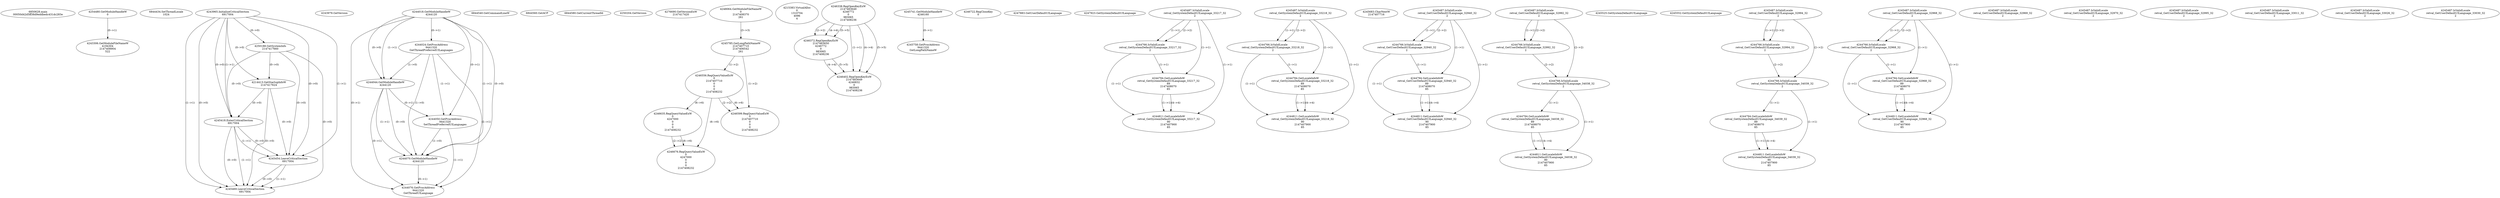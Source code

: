 // Global SCDG with merge call
digraph {
	0 [label="6850628.main
00050d42d5ff38d9eddbedc431dc283e"]
	1 [label="4254480.GetModuleHandleW
0"]
	2 [label="6844434.SetThreadLocale
1024"]
	3 [label="4243965.InitializeCriticalSection
6917004"]
	4 [label="4243979.GetVersion
"]
	5 [label="4244018.GetModuleHandleW
4244120"]
	6 [label="4244024.GetProcAddress
9441320
GetThreadPreferredUILanguages"]
	5 -> 6 [label="(0-->1)"]
	7 [label="4244044.GetModuleHandleW
4244120"]
	5 -> 7 [label="(1-->1)"]
	5 -> 7 [label="(0-->0)"]
	6 -> 7 [label="(1-->0)"]
	8 [label="4244050.GetProcAddress
9441320
SetThreadPreferredUILanguages"]
	5 -> 8 [label="(0-->1)"]
	6 -> 8 [label="(1-->1)"]
	7 -> 8 [label="(0-->1)"]
	9 [label="4244070.GetModuleHandleW
4244120"]
	5 -> 9 [label="(1-->1)"]
	7 -> 9 [label="(1-->1)"]
	5 -> 9 [label="(0-->0)"]
	6 -> 9 [label="(1-->0)"]
	7 -> 9 [label="(0-->0)"]
	8 -> 9 [label="(1-->0)"]
	10 [label="4244076.GetProcAddress
9441320
GetThreadUILanguage"]
	5 -> 10 [label="(0-->1)"]
	6 -> 10 [label="(1-->1)"]
	7 -> 10 [label="(0-->1)"]
	8 -> 10 [label="(1-->1)"]
	9 -> 10 [label="(0-->1)"]
	11 [label="4250188.GetSystemInfo
2147417660"]
	3 -> 11 [label="(0-->0)"]
	12 [label="6844540.GetCommandLineW
"]
	13 [label="4214413.GetStartupInfoW
2147417624"]
	3 -> 13 [label="(0-->0)"]
	11 -> 13 [label="(0-->0)"]
	14 [label="6844560.GetACP
"]
	15 [label="6844580.GetCurrentThreadId
"]
	16 [label="4250204.GetVersion
"]
	17 [label="4276690.GetVersionExW
2147417420"]
	18 [label="4243306.GetModuleFileNameW
4194304
2147408904
522"]
	1 -> 18 [label="(0-->1)"]
	19 [label="4248064.GetModuleFileNameW
0
2147408370
261"]
	20 [label="4215383.VirtualAlloc
0
1310704
4096
4"]
	21 [label="4246338.RegOpenKeyExW
2147483649
4246772
0
983065
2147408236"]
	22 [label="4246372.RegOpenKeyExW
2147483650
4246772
0
983065
2147408236"]
	21 -> 22 [label="(2-->2)"]
	21 -> 22 [label="(4-->4)"]
	21 -> 22 [label="(5-->5)"]
	23 [label="4245741.GetModuleHandleW
4246160"]
	24 [label="4245758.GetProcAddress
9441320
GetLongPathNameW"]
	23 -> 24 [label="(0-->1)"]
	25 [label="4245785.GetLongPathNameW
2147407710
2147406542
261"]
	19 -> 25 [label="(3-->3)"]
	26 [label="4246556.RegQueryValueExW
0
2147407710
0
0
0
2147408232"]
	25 -> 26 [label="(1-->2)"]
	27 [label="4246635.RegQueryValueExW
0
4247000
0
0
0
2147408232"]
	26 -> 27 [label="(6-->6)"]
	28 [label="4246676.RegQueryValueExW
0
4247000
0
0
0
2147408232"]
	27 -> 28 [label="(2-->2)"]
	26 -> 28 [label="(6-->6)"]
	27 -> 28 [label="(6-->6)"]
	29 [label="4246722.RegCloseKey
0"]
	30 [label="4247883.GetUserDefaultUILanguage
"]
	31 [label="4245418.EnterCriticalSection
6917004"]
	3 -> 31 [label="(1-->1)"]
	3 -> 31 [label="(0-->0)"]
	11 -> 31 [label="(0-->0)"]
	13 -> 31 [label="(0-->0)"]
	32 [label="4245454.LeaveCriticalSection
6917004"]
	3 -> 32 [label="(1-->1)"]
	31 -> 32 [label="(1-->1)"]
	3 -> 32 [label="(0-->0)"]
	11 -> 32 [label="(0-->0)"]
	13 -> 32 [label="(0-->0)"]
	31 -> 32 [label="(0-->0)"]
	33 [label="4247923.GetSystemDefaultUILanguage
"]
	34 [label="4245469.LeaveCriticalSection
6917004"]
	3 -> 34 [label="(1-->1)"]
	31 -> 34 [label="(1-->1)"]
	32 -> 34 [label="(1-->1)"]
	3 -> 34 [label="(0-->0)"]
	11 -> 34 [label="(0-->0)"]
	13 -> 34 [label="(0-->0)"]
	31 -> 34 [label="(0-->0)"]
	32 -> 34 [label="(0-->0)"]
	35 [label="4245487.IsValidLocale
retval_GetSystemDefaultUILanguage_33217_32
2"]
	36 [label="4244766.IsValidLocale
retval_GetSystemDefaultUILanguage_33217_32
2"]
	35 -> 36 [label="(1-->1)"]
	35 -> 36 [label="(2-->2)"]
	37 [label="4244794.GetLocaleInfoW
retval_GetSystemDefaultUILanguage_33217_32
89
2147408070
85"]
	35 -> 37 [label="(1-->1)"]
	36 -> 37 [label="(1-->1)"]
	38 [label="4244811.GetLocaleInfoW
retval_GetSystemDefaultUILanguage_33217_32
90
2147407900
85"]
	35 -> 38 [label="(1-->1)"]
	36 -> 38 [label="(1-->1)"]
	37 -> 38 [label="(1-->1)"]
	37 -> 38 [label="(4-->4)"]
	39 [label="4246402.RegOpenKeyExW
2147483649
4246832
0
983065
2147408236"]
	21 -> 39 [label="(1-->1)"]
	21 -> 39 [label="(4-->4)"]
	22 -> 39 [label="(4-->4)"]
	21 -> 39 [label="(5-->5)"]
	22 -> 39 [label="(5-->5)"]
	40 [label="4245487.IsValidLocale
retval_GetSystemDefaultUILanguage_33218_32
2"]
	41 [label="4244766.IsValidLocale
retval_GetSystemDefaultUILanguage_33218_32
2"]
	40 -> 41 [label="(1-->1)"]
	40 -> 41 [label="(2-->2)"]
	42 [label="4244794.GetLocaleInfoW
retval_GetSystemDefaultUILanguage_33218_32
89
2147408070
85"]
	40 -> 42 [label="(1-->1)"]
	41 -> 42 [label="(1-->1)"]
	43 [label="4244811.GetLocaleInfoW
retval_GetSystemDefaultUILanguage_33218_32
90
2147407900
85"]
	40 -> 43 [label="(1-->1)"]
	41 -> 43 [label="(1-->1)"]
	42 -> 43 [label="(1-->1)"]
	42 -> 43 [label="(4-->4)"]
	44 [label="4245683.CharNextW
2147407716"]
	45 [label="4246599.RegQueryValueExW
0
2147407710
0
0
0
2147408232"]
	25 -> 45 [label="(1-->2)"]
	26 -> 45 [label="(2-->2)"]
	26 -> 45 [label="(6-->6)"]
	46 [label="4245487.IsValidLocale
retval_GetUserDefaultUILanguage_32940_32
2"]
	47 [label="4244766.IsValidLocale
retval_GetUserDefaultUILanguage_32940_32
2"]
	46 -> 47 [label="(1-->1)"]
	46 -> 47 [label="(2-->2)"]
	48 [label="4244794.GetLocaleInfoW
retval_GetUserDefaultUILanguage_32940_32
89
2147408070
85"]
	46 -> 48 [label="(1-->1)"]
	47 -> 48 [label="(1-->1)"]
	49 [label="4244811.GetLocaleInfoW
retval_GetUserDefaultUILanguage_32940_32
90
2147407900
85"]
	46 -> 49 [label="(1-->1)"]
	47 -> 49 [label="(1-->1)"]
	48 -> 49 [label="(1-->1)"]
	48 -> 49 [label="(4-->4)"]
	50 [label="4245487.IsValidLocale
retval_GetUserDefaultUILanguage_32992_32
2"]
	51 [label="4244766.IsValidLocale
retval_GetUserDefaultUILanguage_32992_32
2"]
	50 -> 51 [label="(1-->1)"]
	50 -> 51 [label="(2-->2)"]
	52 [label="4245525.GetSystemDefaultUILanguage
"]
	53 [label="4245552.GetSystemDefaultUILanguage
"]
	54 [label="4244766.IsValidLocale
retval_GetSystemDefaultUILanguage_34038_32
2"]
	50 -> 54 [label="(2-->2)"]
	51 -> 54 [label="(2-->2)"]
	55 [label="4244794.GetLocaleInfoW
retval_GetSystemDefaultUILanguage_34038_32
89
2147408070
85"]
	54 -> 55 [label="(1-->1)"]
	56 [label="4244811.GetLocaleInfoW
retval_GetSystemDefaultUILanguage_34038_32
90
2147407900
85"]
	54 -> 56 [label="(1-->1)"]
	55 -> 56 [label="(1-->1)"]
	55 -> 56 [label="(4-->4)"]
	57 [label="4245487.IsValidLocale
retval_GetUserDefaultUILanguage_32994_32
2"]
	58 [label="4244766.IsValidLocale
retval_GetUserDefaultUILanguage_32994_32
2"]
	57 -> 58 [label="(1-->1)"]
	57 -> 58 [label="(2-->2)"]
	59 [label="4244766.IsValidLocale
retval_GetSystemDefaultUILanguage_34039_32
2"]
	57 -> 59 [label="(2-->2)"]
	58 -> 59 [label="(2-->2)"]
	60 [label="4244794.GetLocaleInfoW
retval_GetSystemDefaultUILanguage_34039_32
89
2147408070
85"]
	59 -> 60 [label="(1-->1)"]
	61 [label="4244811.GetLocaleInfoW
retval_GetSystemDefaultUILanguage_34039_32
90
2147407900
85"]
	59 -> 61 [label="(1-->1)"]
	60 -> 61 [label="(1-->1)"]
	60 -> 61 [label="(4-->4)"]
	62 [label="4245487.IsValidLocale
retval_GetUserDefaultUILanguage_32968_32
2"]
	63 [label="4245487.IsValidLocale
retval_GetUserDefaultUILanguage_32969_32
2"]
	64 [label="4245487.IsValidLocale
retval_GetUserDefaultUILanguage_32970_32
2"]
	65 [label="4245487.IsValidLocale
retval_GetUserDefaultUILanguage_32995_32
2"]
	66 [label="4244766.IsValidLocale
retval_GetUserDefaultUILanguage_32968_32
2"]
	62 -> 66 [label="(1-->1)"]
	62 -> 66 [label="(2-->2)"]
	67 [label="4244794.GetLocaleInfoW
retval_GetUserDefaultUILanguage_32968_32
89
2147408070
85"]
	62 -> 67 [label="(1-->1)"]
	66 -> 67 [label="(1-->1)"]
	68 [label="4244811.GetLocaleInfoW
retval_GetUserDefaultUILanguage_32968_32
90
2147407900
85"]
	62 -> 68 [label="(1-->1)"]
	66 -> 68 [label="(1-->1)"]
	67 -> 68 [label="(1-->1)"]
	67 -> 68 [label="(4-->4)"]
	69 [label="4245487.IsValidLocale
retval_GetUserDefaultUILanguage_33011_32
2"]
	70 [label="4245487.IsValidLocale
retval_GetUserDefaultUILanguage_33026_32
2"]
	71 [label="4245487.IsValidLocale
retval_GetUserDefaultUILanguage_33030_32
2"]
}
